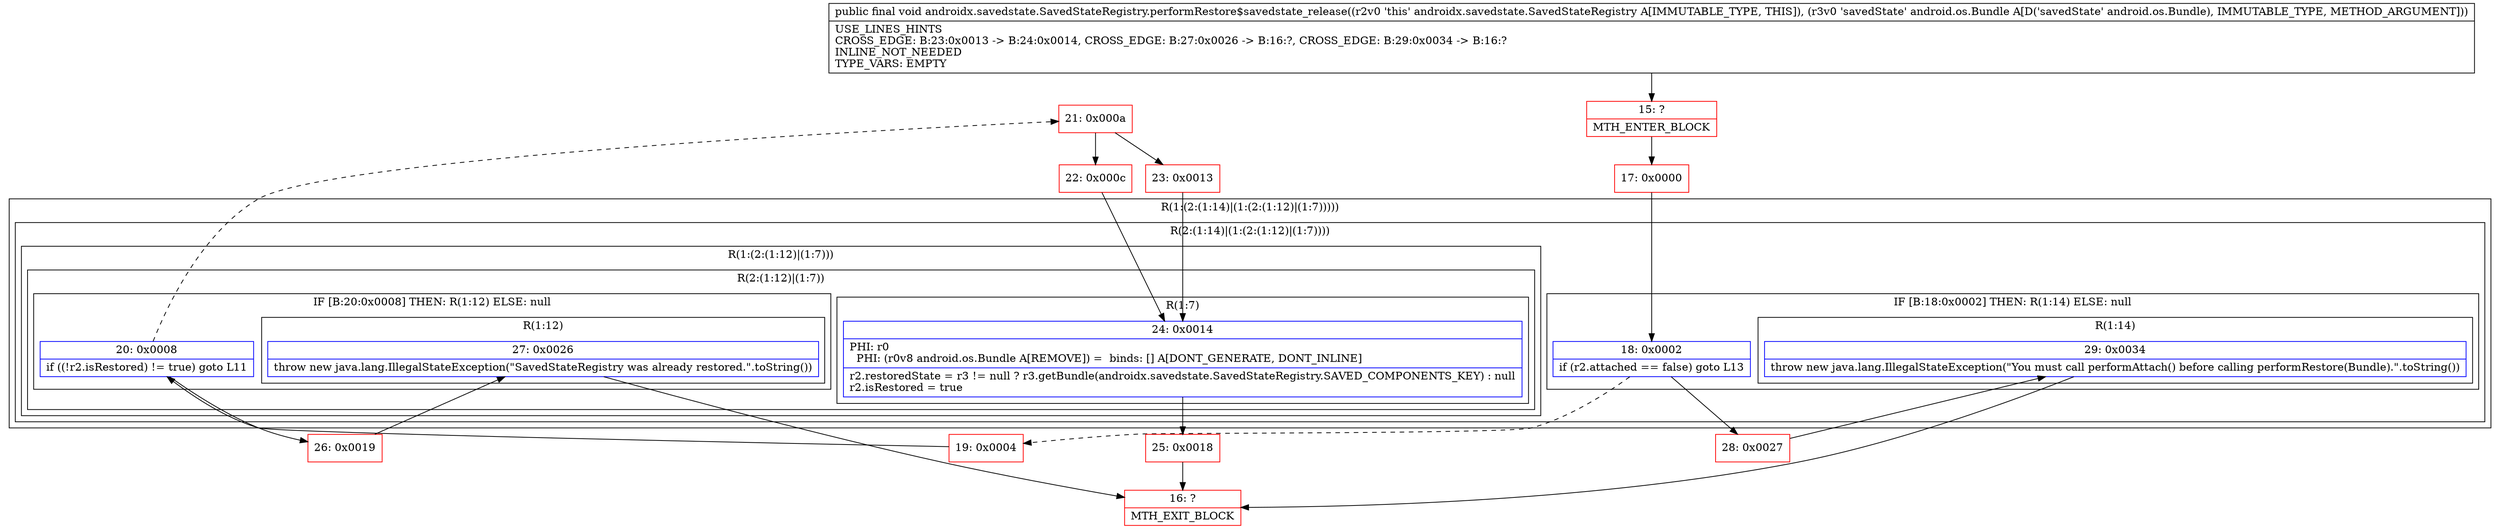digraph "CFG forandroidx.savedstate.SavedStateRegistry.performRestore$savedstate_release(Landroid\/os\/Bundle;)V" {
subgraph cluster_Region_1291888195 {
label = "R(1:(2:(1:14)|(1:(2:(1:12)|(1:7)))))";
node [shape=record,color=blue];
subgraph cluster_Region_1470359361 {
label = "R(2:(1:14)|(1:(2:(1:12)|(1:7))))";
node [shape=record,color=blue];
subgraph cluster_IfRegion_1999005810 {
label = "IF [B:18:0x0002] THEN: R(1:14) ELSE: null";
node [shape=record,color=blue];
Node_18 [shape=record,label="{18\:\ 0x0002|if (r2.attached == false) goto L13\l}"];
subgraph cluster_Region_1861121680 {
label = "R(1:14)";
node [shape=record,color=blue];
Node_29 [shape=record,label="{29\:\ 0x0034|throw new java.lang.IllegalStateException(\"You must call performAttach() before calling performRestore(Bundle).\".toString())\l}"];
}
}
subgraph cluster_Region_638904240 {
label = "R(1:(2:(1:12)|(1:7)))";
node [shape=record,color=blue];
subgraph cluster_Region_1858442716 {
label = "R(2:(1:12)|(1:7))";
node [shape=record,color=blue];
subgraph cluster_IfRegion_711198094 {
label = "IF [B:20:0x0008] THEN: R(1:12) ELSE: null";
node [shape=record,color=blue];
Node_20 [shape=record,label="{20\:\ 0x0008|if ((!r2.isRestored) != true) goto L11\l}"];
subgraph cluster_Region_933477540 {
label = "R(1:12)";
node [shape=record,color=blue];
Node_27 [shape=record,label="{27\:\ 0x0026|throw new java.lang.IllegalStateException(\"SavedStateRegistry was already restored.\".toString())\l}"];
}
}
subgraph cluster_Region_906753159 {
label = "R(1:7)";
node [shape=record,color=blue];
Node_24 [shape=record,label="{24\:\ 0x0014|PHI: r0 \l  PHI: (r0v8 android.os.Bundle A[REMOVE]) =  binds: [] A[DONT_GENERATE, DONT_INLINE]\l|r2.restoredState = r3 != null ? r3.getBundle(androidx.savedstate.SavedStateRegistry.SAVED_COMPONENTS_KEY) : null\lr2.isRestored = true\l}"];
}
}
}
}
}
Node_15 [shape=record,color=red,label="{15\:\ ?|MTH_ENTER_BLOCK\l}"];
Node_17 [shape=record,color=red,label="{17\:\ 0x0000}"];
Node_19 [shape=record,color=red,label="{19\:\ 0x0004}"];
Node_21 [shape=record,color=red,label="{21\:\ 0x000a}"];
Node_22 [shape=record,color=red,label="{22\:\ 0x000c}"];
Node_25 [shape=record,color=red,label="{25\:\ 0x0018}"];
Node_16 [shape=record,color=red,label="{16\:\ ?|MTH_EXIT_BLOCK\l}"];
Node_23 [shape=record,color=red,label="{23\:\ 0x0013}"];
Node_26 [shape=record,color=red,label="{26\:\ 0x0019}"];
Node_28 [shape=record,color=red,label="{28\:\ 0x0027}"];
MethodNode[shape=record,label="{public final void androidx.savedstate.SavedStateRegistry.performRestore$savedstate_release((r2v0 'this' androidx.savedstate.SavedStateRegistry A[IMMUTABLE_TYPE, THIS]), (r3v0 'savedState' android.os.Bundle A[D('savedState' android.os.Bundle), IMMUTABLE_TYPE, METHOD_ARGUMENT]))  | USE_LINES_HINTS\lCROSS_EDGE: B:23:0x0013 \-\> B:24:0x0014, CROSS_EDGE: B:27:0x0026 \-\> B:16:?, CROSS_EDGE: B:29:0x0034 \-\> B:16:?\lINLINE_NOT_NEEDED\lTYPE_VARS: EMPTY\l}"];
MethodNode -> Node_15;Node_18 -> Node_19[style=dashed];
Node_18 -> Node_28;
Node_29 -> Node_16;
Node_20 -> Node_21[style=dashed];
Node_20 -> Node_26;
Node_27 -> Node_16;
Node_24 -> Node_25;
Node_15 -> Node_17;
Node_17 -> Node_18;
Node_19 -> Node_20;
Node_21 -> Node_22;
Node_21 -> Node_23;
Node_22 -> Node_24;
Node_25 -> Node_16;
Node_23 -> Node_24;
Node_26 -> Node_27;
Node_28 -> Node_29;
}

